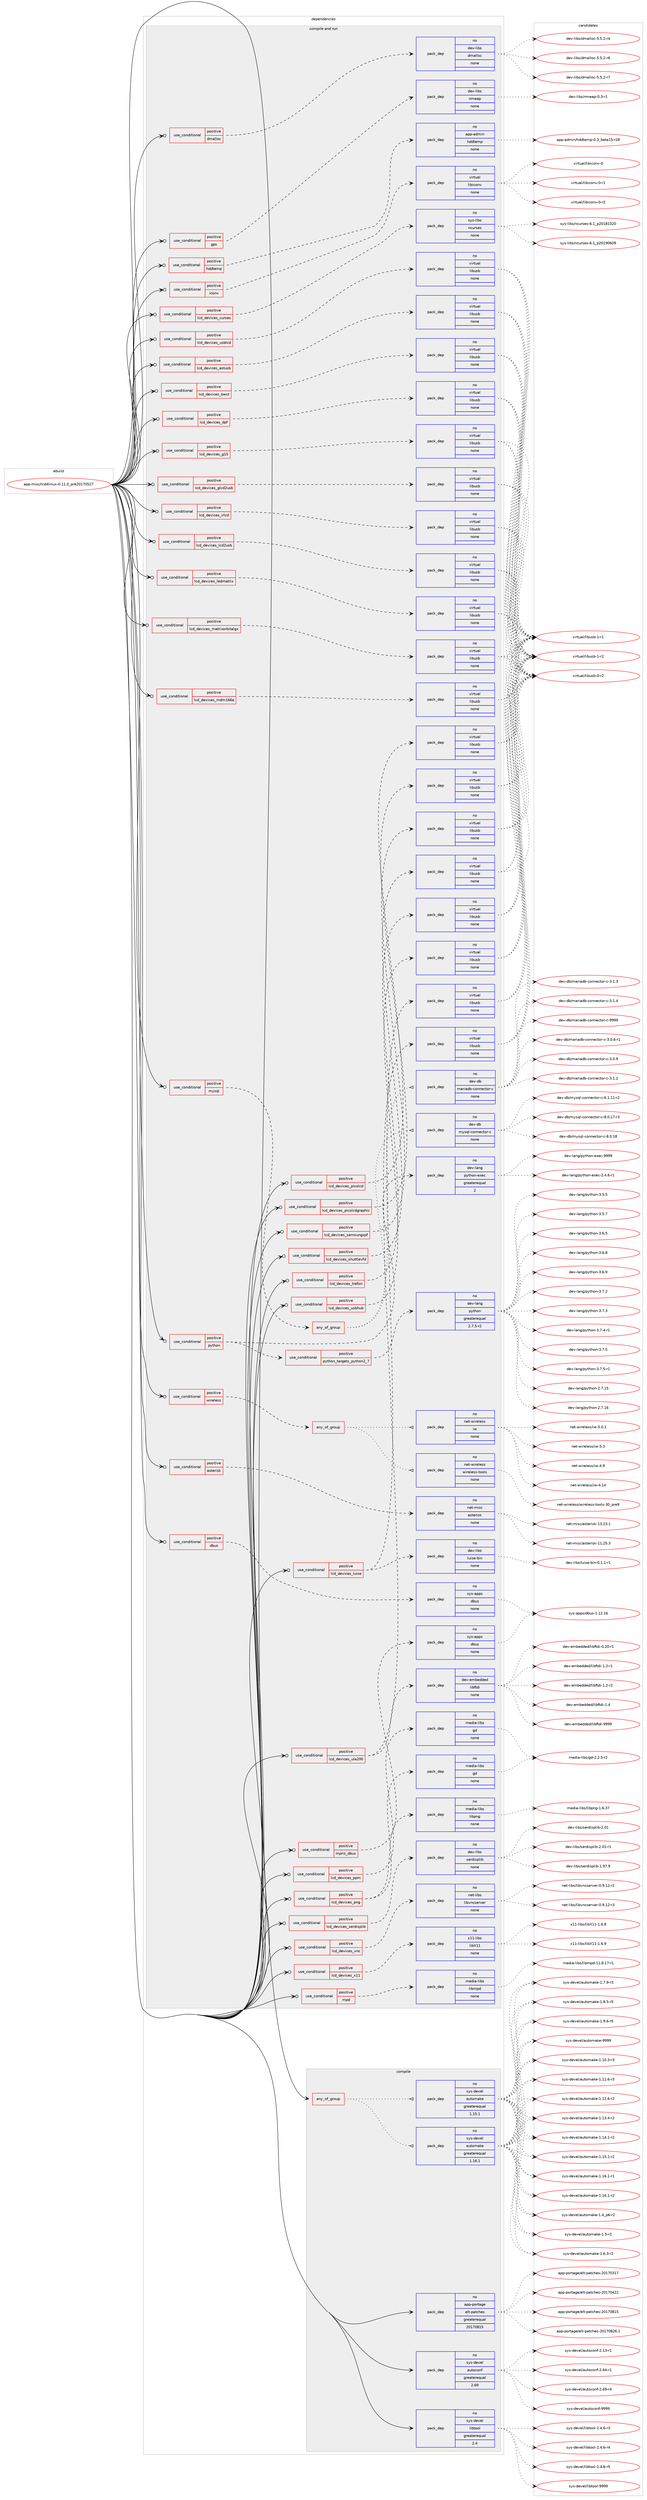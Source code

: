 digraph prolog {

# *************
# Graph options
# *************

newrank=true;
concentrate=true;
compound=true;
graph [rankdir=LR,fontname=Helvetica,fontsize=10,ranksep=1.5];#, ranksep=2.5, nodesep=0.2];
edge  [arrowhead=vee];
node  [fontname=Helvetica,fontsize=10];

# **********
# The ebuild
# **********

subgraph cluster_leftcol {
color=gray;
rank=same;
label=<<i>ebuild</i>>;
id [label="app-misc/lcd4linux-0.11.0_pre20170527", color=red, width=4, href="../app-misc/lcd4linux-0.11.0_pre20170527.svg"];
}

# ****************
# The dependencies
# ****************

subgraph cluster_midcol {
color=gray;
label=<<i>dependencies</i>>;
subgraph cluster_compile {
fillcolor="#eeeeee";
style=filled;
label=<<i>compile</i>>;
subgraph any8694 {
dependency499133 [label=<<TABLE BORDER="0" CELLBORDER="1" CELLSPACING="0" CELLPADDING="4"><TR><TD CELLPADDING="10">any_of_group</TD></TR></TABLE>>, shape=none, color=red];subgraph pack370950 {
dependency499134 [label=<<TABLE BORDER="0" CELLBORDER="1" CELLSPACING="0" CELLPADDING="4" WIDTH="220"><TR><TD ROWSPAN="6" CELLPADDING="30">pack_dep</TD></TR><TR><TD WIDTH="110">no</TD></TR><TR><TD>sys-devel</TD></TR><TR><TD>automake</TD></TR><TR><TD>greaterequal</TD></TR><TR><TD>1.16.1</TD></TR></TABLE>>, shape=none, color=blue];
}
dependency499133:e -> dependency499134:w [weight=20,style="dotted",arrowhead="oinv"];
subgraph pack370951 {
dependency499135 [label=<<TABLE BORDER="0" CELLBORDER="1" CELLSPACING="0" CELLPADDING="4" WIDTH="220"><TR><TD ROWSPAN="6" CELLPADDING="30">pack_dep</TD></TR><TR><TD WIDTH="110">no</TD></TR><TR><TD>sys-devel</TD></TR><TR><TD>automake</TD></TR><TR><TD>greaterequal</TD></TR><TR><TD>1.15.1</TD></TR></TABLE>>, shape=none, color=blue];
}
dependency499133:e -> dependency499135:w [weight=20,style="dotted",arrowhead="oinv"];
}
id:e -> dependency499133:w [weight=20,style="solid",arrowhead="vee"];
subgraph pack370952 {
dependency499136 [label=<<TABLE BORDER="0" CELLBORDER="1" CELLSPACING="0" CELLPADDING="4" WIDTH="220"><TR><TD ROWSPAN="6" CELLPADDING="30">pack_dep</TD></TR><TR><TD WIDTH="110">no</TD></TR><TR><TD>app-portage</TD></TR><TR><TD>elt-patches</TD></TR><TR><TD>greaterequal</TD></TR><TR><TD>20170815</TD></TR></TABLE>>, shape=none, color=blue];
}
id:e -> dependency499136:w [weight=20,style="solid",arrowhead="vee"];
subgraph pack370953 {
dependency499137 [label=<<TABLE BORDER="0" CELLBORDER="1" CELLSPACING="0" CELLPADDING="4" WIDTH="220"><TR><TD ROWSPAN="6" CELLPADDING="30">pack_dep</TD></TR><TR><TD WIDTH="110">no</TD></TR><TR><TD>sys-devel</TD></TR><TR><TD>autoconf</TD></TR><TR><TD>greaterequal</TD></TR><TR><TD>2.69</TD></TR></TABLE>>, shape=none, color=blue];
}
id:e -> dependency499137:w [weight=20,style="solid",arrowhead="vee"];
subgraph pack370954 {
dependency499138 [label=<<TABLE BORDER="0" CELLBORDER="1" CELLSPACING="0" CELLPADDING="4" WIDTH="220"><TR><TD ROWSPAN="6" CELLPADDING="30">pack_dep</TD></TR><TR><TD WIDTH="110">no</TD></TR><TR><TD>sys-devel</TD></TR><TR><TD>libtool</TD></TR><TR><TD>greaterequal</TD></TR><TR><TD>2.4</TD></TR></TABLE>>, shape=none, color=blue];
}
id:e -> dependency499138:w [weight=20,style="solid",arrowhead="vee"];
}
subgraph cluster_compileandrun {
fillcolor="#eeeeee";
style=filled;
label=<<i>compile and run</i>>;
subgraph cond119173 {
dependency499139 [label=<<TABLE BORDER="0" CELLBORDER="1" CELLSPACING="0" CELLPADDING="4"><TR><TD ROWSPAN="3" CELLPADDING="10">use_conditional</TD></TR><TR><TD>positive</TD></TR><TR><TD>asterisk</TD></TR></TABLE>>, shape=none, color=red];
subgraph pack370955 {
dependency499140 [label=<<TABLE BORDER="0" CELLBORDER="1" CELLSPACING="0" CELLPADDING="4" WIDTH="220"><TR><TD ROWSPAN="6" CELLPADDING="30">pack_dep</TD></TR><TR><TD WIDTH="110">no</TD></TR><TR><TD>net-misc</TD></TR><TR><TD>asterisk</TD></TR><TR><TD>none</TD></TR><TR><TD></TD></TR></TABLE>>, shape=none, color=blue];
}
dependency499139:e -> dependency499140:w [weight=20,style="dashed",arrowhead="vee"];
}
id:e -> dependency499139:w [weight=20,style="solid",arrowhead="odotvee"];
subgraph cond119174 {
dependency499141 [label=<<TABLE BORDER="0" CELLBORDER="1" CELLSPACING="0" CELLPADDING="4"><TR><TD ROWSPAN="3" CELLPADDING="10">use_conditional</TD></TR><TR><TD>positive</TD></TR><TR><TD>dbus</TD></TR></TABLE>>, shape=none, color=red];
subgraph pack370956 {
dependency499142 [label=<<TABLE BORDER="0" CELLBORDER="1" CELLSPACING="0" CELLPADDING="4" WIDTH="220"><TR><TD ROWSPAN="6" CELLPADDING="30">pack_dep</TD></TR><TR><TD WIDTH="110">no</TD></TR><TR><TD>sys-apps</TD></TR><TR><TD>dbus</TD></TR><TR><TD>none</TD></TR><TR><TD></TD></TR></TABLE>>, shape=none, color=blue];
}
dependency499141:e -> dependency499142:w [weight=20,style="dashed",arrowhead="vee"];
}
id:e -> dependency499141:w [weight=20,style="solid",arrowhead="odotvee"];
subgraph cond119175 {
dependency499143 [label=<<TABLE BORDER="0" CELLBORDER="1" CELLSPACING="0" CELLPADDING="4"><TR><TD ROWSPAN="3" CELLPADDING="10">use_conditional</TD></TR><TR><TD>positive</TD></TR><TR><TD>dmalloc</TD></TR></TABLE>>, shape=none, color=red];
subgraph pack370957 {
dependency499144 [label=<<TABLE BORDER="0" CELLBORDER="1" CELLSPACING="0" CELLPADDING="4" WIDTH="220"><TR><TD ROWSPAN="6" CELLPADDING="30">pack_dep</TD></TR><TR><TD WIDTH="110">no</TD></TR><TR><TD>dev-libs</TD></TR><TR><TD>dmalloc</TD></TR><TR><TD>none</TD></TR><TR><TD></TD></TR></TABLE>>, shape=none, color=blue];
}
dependency499143:e -> dependency499144:w [weight=20,style="dashed",arrowhead="vee"];
}
id:e -> dependency499143:w [weight=20,style="solid",arrowhead="odotvee"];
subgraph cond119176 {
dependency499145 [label=<<TABLE BORDER="0" CELLBORDER="1" CELLSPACING="0" CELLPADDING="4"><TR><TD ROWSPAN="3" CELLPADDING="10">use_conditional</TD></TR><TR><TD>positive</TD></TR><TR><TD>gps</TD></TR></TABLE>>, shape=none, color=red];
subgraph pack370958 {
dependency499146 [label=<<TABLE BORDER="0" CELLBORDER="1" CELLSPACING="0" CELLPADDING="4" WIDTH="220"><TR><TD ROWSPAN="6" CELLPADDING="30">pack_dep</TD></TR><TR><TD WIDTH="110">no</TD></TR><TR><TD>dev-libs</TD></TR><TR><TD>nmeap</TD></TR><TR><TD>none</TD></TR><TR><TD></TD></TR></TABLE>>, shape=none, color=blue];
}
dependency499145:e -> dependency499146:w [weight=20,style="dashed",arrowhead="vee"];
}
id:e -> dependency499145:w [weight=20,style="solid",arrowhead="odotvee"];
subgraph cond119177 {
dependency499147 [label=<<TABLE BORDER="0" CELLBORDER="1" CELLSPACING="0" CELLPADDING="4"><TR><TD ROWSPAN="3" CELLPADDING="10">use_conditional</TD></TR><TR><TD>positive</TD></TR><TR><TD>hddtemp</TD></TR></TABLE>>, shape=none, color=red];
subgraph pack370959 {
dependency499148 [label=<<TABLE BORDER="0" CELLBORDER="1" CELLSPACING="0" CELLPADDING="4" WIDTH="220"><TR><TD ROWSPAN="6" CELLPADDING="30">pack_dep</TD></TR><TR><TD WIDTH="110">no</TD></TR><TR><TD>app-admin</TD></TR><TR><TD>hddtemp</TD></TR><TR><TD>none</TD></TR><TR><TD></TD></TR></TABLE>>, shape=none, color=blue];
}
dependency499147:e -> dependency499148:w [weight=20,style="dashed",arrowhead="vee"];
}
id:e -> dependency499147:w [weight=20,style="solid",arrowhead="odotvee"];
subgraph cond119178 {
dependency499149 [label=<<TABLE BORDER="0" CELLBORDER="1" CELLSPACING="0" CELLPADDING="4"><TR><TD ROWSPAN="3" CELLPADDING="10">use_conditional</TD></TR><TR><TD>positive</TD></TR><TR><TD>iconv</TD></TR></TABLE>>, shape=none, color=red];
subgraph pack370960 {
dependency499150 [label=<<TABLE BORDER="0" CELLBORDER="1" CELLSPACING="0" CELLPADDING="4" WIDTH="220"><TR><TD ROWSPAN="6" CELLPADDING="30">pack_dep</TD></TR><TR><TD WIDTH="110">no</TD></TR><TR><TD>virtual</TD></TR><TR><TD>libiconv</TD></TR><TR><TD>none</TD></TR><TR><TD></TD></TR></TABLE>>, shape=none, color=blue];
}
dependency499149:e -> dependency499150:w [weight=20,style="dashed",arrowhead="vee"];
}
id:e -> dependency499149:w [weight=20,style="solid",arrowhead="odotvee"];
subgraph cond119179 {
dependency499151 [label=<<TABLE BORDER="0" CELLBORDER="1" CELLSPACING="0" CELLPADDING="4"><TR><TD ROWSPAN="3" CELLPADDING="10">use_conditional</TD></TR><TR><TD>positive</TD></TR><TR><TD>lcd_devices_astusb</TD></TR></TABLE>>, shape=none, color=red];
subgraph pack370961 {
dependency499152 [label=<<TABLE BORDER="0" CELLBORDER="1" CELLSPACING="0" CELLPADDING="4" WIDTH="220"><TR><TD ROWSPAN="6" CELLPADDING="30">pack_dep</TD></TR><TR><TD WIDTH="110">no</TD></TR><TR><TD>virtual</TD></TR><TR><TD>libusb</TD></TR><TR><TD>none</TD></TR><TR><TD></TD></TR></TABLE>>, shape=none, color=blue];
}
dependency499151:e -> dependency499152:w [weight=20,style="dashed",arrowhead="vee"];
}
id:e -> dependency499151:w [weight=20,style="solid",arrowhead="odotvee"];
subgraph cond119180 {
dependency499153 [label=<<TABLE BORDER="0" CELLBORDER="1" CELLSPACING="0" CELLPADDING="4"><TR><TD ROWSPAN="3" CELLPADDING="10">use_conditional</TD></TR><TR><TD>positive</TD></TR><TR><TD>lcd_devices_bwct</TD></TR></TABLE>>, shape=none, color=red];
subgraph pack370962 {
dependency499154 [label=<<TABLE BORDER="0" CELLBORDER="1" CELLSPACING="0" CELLPADDING="4" WIDTH="220"><TR><TD ROWSPAN="6" CELLPADDING="30">pack_dep</TD></TR><TR><TD WIDTH="110">no</TD></TR><TR><TD>virtual</TD></TR><TR><TD>libusb</TD></TR><TR><TD>none</TD></TR><TR><TD></TD></TR></TABLE>>, shape=none, color=blue];
}
dependency499153:e -> dependency499154:w [weight=20,style="dashed",arrowhead="vee"];
}
id:e -> dependency499153:w [weight=20,style="solid",arrowhead="odotvee"];
subgraph cond119181 {
dependency499155 [label=<<TABLE BORDER="0" CELLBORDER="1" CELLSPACING="0" CELLPADDING="4"><TR><TD ROWSPAN="3" CELLPADDING="10">use_conditional</TD></TR><TR><TD>positive</TD></TR><TR><TD>lcd_devices_curses</TD></TR></TABLE>>, shape=none, color=red];
subgraph pack370963 {
dependency499156 [label=<<TABLE BORDER="0" CELLBORDER="1" CELLSPACING="0" CELLPADDING="4" WIDTH="220"><TR><TD ROWSPAN="6" CELLPADDING="30">pack_dep</TD></TR><TR><TD WIDTH="110">no</TD></TR><TR><TD>sys-libs</TD></TR><TR><TD>ncurses</TD></TR><TR><TD>none</TD></TR><TR><TD></TD></TR></TABLE>>, shape=none, color=blue];
}
dependency499155:e -> dependency499156:w [weight=20,style="dashed",arrowhead="vee"];
}
id:e -> dependency499155:w [weight=20,style="solid",arrowhead="odotvee"];
subgraph cond119182 {
dependency499157 [label=<<TABLE BORDER="0" CELLBORDER="1" CELLSPACING="0" CELLPADDING="4"><TR><TD ROWSPAN="3" CELLPADDING="10">use_conditional</TD></TR><TR><TD>positive</TD></TR><TR><TD>lcd_devices_dpf</TD></TR></TABLE>>, shape=none, color=red];
subgraph pack370964 {
dependency499158 [label=<<TABLE BORDER="0" CELLBORDER="1" CELLSPACING="0" CELLPADDING="4" WIDTH="220"><TR><TD ROWSPAN="6" CELLPADDING="30">pack_dep</TD></TR><TR><TD WIDTH="110">no</TD></TR><TR><TD>virtual</TD></TR><TR><TD>libusb</TD></TR><TR><TD>none</TD></TR><TR><TD></TD></TR></TABLE>>, shape=none, color=blue];
}
dependency499157:e -> dependency499158:w [weight=20,style="dashed",arrowhead="vee"];
}
id:e -> dependency499157:w [weight=20,style="solid",arrowhead="odotvee"];
subgraph cond119183 {
dependency499159 [label=<<TABLE BORDER="0" CELLBORDER="1" CELLSPACING="0" CELLPADDING="4"><TR><TD ROWSPAN="3" CELLPADDING="10">use_conditional</TD></TR><TR><TD>positive</TD></TR><TR><TD>lcd_devices_g15</TD></TR></TABLE>>, shape=none, color=red];
subgraph pack370965 {
dependency499160 [label=<<TABLE BORDER="0" CELLBORDER="1" CELLSPACING="0" CELLPADDING="4" WIDTH="220"><TR><TD ROWSPAN="6" CELLPADDING="30">pack_dep</TD></TR><TR><TD WIDTH="110">no</TD></TR><TR><TD>virtual</TD></TR><TR><TD>libusb</TD></TR><TR><TD>none</TD></TR><TR><TD></TD></TR></TABLE>>, shape=none, color=blue];
}
dependency499159:e -> dependency499160:w [weight=20,style="dashed",arrowhead="vee"];
}
id:e -> dependency499159:w [weight=20,style="solid",arrowhead="odotvee"];
subgraph cond119184 {
dependency499161 [label=<<TABLE BORDER="0" CELLBORDER="1" CELLSPACING="0" CELLPADDING="4"><TR><TD ROWSPAN="3" CELLPADDING="10">use_conditional</TD></TR><TR><TD>positive</TD></TR><TR><TD>lcd_devices_glcd2usb</TD></TR></TABLE>>, shape=none, color=red];
subgraph pack370966 {
dependency499162 [label=<<TABLE BORDER="0" CELLBORDER="1" CELLSPACING="0" CELLPADDING="4" WIDTH="220"><TR><TD ROWSPAN="6" CELLPADDING="30">pack_dep</TD></TR><TR><TD WIDTH="110">no</TD></TR><TR><TD>virtual</TD></TR><TR><TD>libusb</TD></TR><TR><TD>none</TD></TR><TR><TD></TD></TR></TABLE>>, shape=none, color=blue];
}
dependency499161:e -> dependency499162:w [weight=20,style="dashed",arrowhead="vee"];
}
id:e -> dependency499161:w [weight=20,style="solid",arrowhead="odotvee"];
subgraph cond119185 {
dependency499163 [label=<<TABLE BORDER="0" CELLBORDER="1" CELLSPACING="0" CELLPADDING="4"><TR><TD ROWSPAN="3" CELLPADDING="10">use_conditional</TD></TR><TR><TD>positive</TD></TR><TR><TD>lcd_devices_irlcd</TD></TR></TABLE>>, shape=none, color=red];
subgraph pack370967 {
dependency499164 [label=<<TABLE BORDER="0" CELLBORDER="1" CELLSPACING="0" CELLPADDING="4" WIDTH="220"><TR><TD ROWSPAN="6" CELLPADDING="30">pack_dep</TD></TR><TR><TD WIDTH="110">no</TD></TR><TR><TD>virtual</TD></TR><TR><TD>libusb</TD></TR><TR><TD>none</TD></TR><TR><TD></TD></TR></TABLE>>, shape=none, color=blue];
}
dependency499163:e -> dependency499164:w [weight=20,style="dashed",arrowhead="vee"];
}
id:e -> dependency499163:w [weight=20,style="solid",arrowhead="odotvee"];
subgraph cond119186 {
dependency499165 [label=<<TABLE BORDER="0" CELLBORDER="1" CELLSPACING="0" CELLPADDING="4"><TR><TD ROWSPAN="3" CELLPADDING="10">use_conditional</TD></TR><TR><TD>positive</TD></TR><TR><TD>lcd_devices_lcd2usb</TD></TR></TABLE>>, shape=none, color=red];
subgraph pack370968 {
dependency499166 [label=<<TABLE BORDER="0" CELLBORDER="1" CELLSPACING="0" CELLPADDING="4" WIDTH="220"><TR><TD ROWSPAN="6" CELLPADDING="30">pack_dep</TD></TR><TR><TD WIDTH="110">no</TD></TR><TR><TD>virtual</TD></TR><TR><TD>libusb</TD></TR><TR><TD>none</TD></TR><TR><TD></TD></TR></TABLE>>, shape=none, color=blue];
}
dependency499165:e -> dependency499166:w [weight=20,style="dashed",arrowhead="vee"];
}
id:e -> dependency499165:w [weight=20,style="solid",arrowhead="odotvee"];
subgraph cond119187 {
dependency499167 [label=<<TABLE BORDER="0" CELLBORDER="1" CELLSPACING="0" CELLPADDING="4"><TR><TD ROWSPAN="3" CELLPADDING="10">use_conditional</TD></TR><TR><TD>positive</TD></TR><TR><TD>lcd_devices_ledmatrix</TD></TR></TABLE>>, shape=none, color=red];
subgraph pack370969 {
dependency499168 [label=<<TABLE BORDER="0" CELLBORDER="1" CELLSPACING="0" CELLPADDING="4" WIDTH="220"><TR><TD ROWSPAN="6" CELLPADDING="30">pack_dep</TD></TR><TR><TD WIDTH="110">no</TD></TR><TR><TD>virtual</TD></TR><TR><TD>libusb</TD></TR><TR><TD>none</TD></TR><TR><TD></TD></TR></TABLE>>, shape=none, color=blue];
}
dependency499167:e -> dependency499168:w [weight=20,style="dashed",arrowhead="vee"];
}
id:e -> dependency499167:w [weight=20,style="solid",arrowhead="odotvee"];
subgraph cond119188 {
dependency499169 [label=<<TABLE BORDER="0" CELLBORDER="1" CELLSPACING="0" CELLPADDING="4"><TR><TD ROWSPAN="3" CELLPADDING="10">use_conditional</TD></TR><TR><TD>positive</TD></TR><TR><TD>lcd_devices_luise</TD></TR></TABLE>>, shape=none, color=red];
subgraph pack370970 {
dependency499170 [label=<<TABLE BORDER="0" CELLBORDER="1" CELLSPACING="0" CELLPADDING="4" WIDTH="220"><TR><TD ROWSPAN="6" CELLPADDING="30">pack_dep</TD></TR><TR><TD WIDTH="110">no</TD></TR><TR><TD>dev-libs</TD></TR><TR><TD>luise-bin</TD></TR><TR><TD>none</TD></TR><TR><TD></TD></TR></TABLE>>, shape=none, color=blue];
}
dependency499169:e -> dependency499170:w [weight=20,style="dashed",arrowhead="vee"];
subgraph pack370971 {
dependency499171 [label=<<TABLE BORDER="0" CELLBORDER="1" CELLSPACING="0" CELLPADDING="4" WIDTH="220"><TR><TD ROWSPAN="6" CELLPADDING="30">pack_dep</TD></TR><TR><TD WIDTH="110">no</TD></TR><TR><TD>virtual</TD></TR><TR><TD>libusb</TD></TR><TR><TD>none</TD></TR><TR><TD></TD></TR></TABLE>>, shape=none, color=blue];
}
dependency499169:e -> dependency499171:w [weight=20,style="dashed",arrowhead="vee"];
}
id:e -> dependency499169:w [weight=20,style="solid",arrowhead="odotvee"];
subgraph cond119189 {
dependency499172 [label=<<TABLE BORDER="0" CELLBORDER="1" CELLSPACING="0" CELLPADDING="4"><TR><TD ROWSPAN="3" CELLPADDING="10">use_conditional</TD></TR><TR><TD>positive</TD></TR><TR><TD>lcd_devices_matrixorbitalgx</TD></TR></TABLE>>, shape=none, color=red];
subgraph pack370972 {
dependency499173 [label=<<TABLE BORDER="0" CELLBORDER="1" CELLSPACING="0" CELLPADDING="4" WIDTH="220"><TR><TD ROWSPAN="6" CELLPADDING="30">pack_dep</TD></TR><TR><TD WIDTH="110">no</TD></TR><TR><TD>virtual</TD></TR><TR><TD>libusb</TD></TR><TR><TD>none</TD></TR><TR><TD></TD></TR></TABLE>>, shape=none, color=blue];
}
dependency499172:e -> dependency499173:w [weight=20,style="dashed",arrowhead="vee"];
}
id:e -> dependency499172:w [weight=20,style="solid",arrowhead="odotvee"];
subgraph cond119190 {
dependency499174 [label=<<TABLE BORDER="0" CELLBORDER="1" CELLSPACING="0" CELLPADDING="4"><TR><TD ROWSPAN="3" CELLPADDING="10">use_conditional</TD></TR><TR><TD>positive</TD></TR><TR><TD>lcd_devices_mdm166a</TD></TR></TABLE>>, shape=none, color=red];
subgraph pack370973 {
dependency499175 [label=<<TABLE BORDER="0" CELLBORDER="1" CELLSPACING="0" CELLPADDING="4" WIDTH="220"><TR><TD ROWSPAN="6" CELLPADDING="30">pack_dep</TD></TR><TR><TD WIDTH="110">no</TD></TR><TR><TD>virtual</TD></TR><TR><TD>libusb</TD></TR><TR><TD>none</TD></TR><TR><TD></TD></TR></TABLE>>, shape=none, color=blue];
}
dependency499174:e -> dependency499175:w [weight=20,style="dashed",arrowhead="vee"];
}
id:e -> dependency499174:w [weight=20,style="solid",arrowhead="odotvee"];
subgraph cond119191 {
dependency499176 [label=<<TABLE BORDER="0" CELLBORDER="1" CELLSPACING="0" CELLPADDING="4"><TR><TD ROWSPAN="3" CELLPADDING="10">use_conditional</TD></TR><TR><TD>positive</TD></TR><TR><TD>lcd_devices_picolcd</TD></TR></TABLE>>, shape=none, color=red];
subgraph pack370974 {
dependency499177 [label=<<TABLE BORDER="0" CELLBORDER="1" CELLSPACING="0" CELLPADDING="4" WIDTH="220"><TR><TD ROWSPAN="6" CELLPADDING="30">pack_dep</TD></TR><TR><TD WIDTH="110">no</TD></TR><TR><TD>virtual</TD></TR><TR><TD>libusb</TD></TR><TR><TD>none</TD></TR><TR><TD></TD></TR></TABLE>>, shape=none, color=blue];
}
dependency499176:e -> dependency499177:w [weight=20,style="dashed",arrowhead="vee"];
}
id:e -> dependency499176:w [weight=20,style="solid",arrowhead="odotvee"];
subgraph cond119192 {
dependency499178 [label=<<TABLE BORDER="0" CELLBORDER="1" CELLSPACING="0" CELLPADDING="4"><TR><TD ROWSPAN="3" CELLPADDING="10">use_conditional</TD></TR><TR><TD>positive</TD></TR><TR><TD>lcd_devices_picolcdgraphic</TD></TR></TABLE>>, shape=none, color=red];
subgraph pack370975 {
dependency499179 [label=<<TABLE BORDER="0" CELLBORDER="1" CELLSPACING="0" CELLPADDING="4" WIDTH="220"><TR><TD ROWSPAN="6" CELLPADDING="30">pack_dep</TD></TR><TR><TD WIDTH="110">no</TD></TR><TR><TD>virtual</TD></TR><TR><TD>libusb</TD></TR><TR><TD>none</TD></TR><TR><TD></TD></TR></TABLE>>, shape=none, color=blue];
}
dependency499178:e -> dependency499179:w [weight=20,style="dashed",arrowhead="vee"];
}
id:e -> dependency499178:w [weight=20,style="solid",arrowhead="odotvee"];
subgraph cond119193 {
dependency499180 [label=<<TABLE BORDER="0" CELLBORDER="1" CELLSPACING="0" CELLPADDING="4"><TR><TD ROWSPAN="3" CELLPADDING="10">use_conditional</TD></TR><TR><TD>positive</TD></TR><TR><TD>lcd_devices_png</TD></TR></TABLE>>, shape=none, color=red];
subgraph pack370976 {
dependency499181 [label=<<TABLE BORDER="0" CELLBORDER="1" CELLSPACING="0" CELLPADDING="4" WIDTH="220"><TR><TD ROWSPAN="6" CELLPADDING="30">pack_dep</TD></TR><TR><TD WIDTH="110">no</TD></TR><TR><TD>media-libs</TD></TR><TR><TD>gd</TD></TR><TR><TD>none</TD></TR><TR><TD></TD></TR></TABLE>>, shape=none, color=blue];
}
dependency499180:e -> dependency499181:w [weight=20,style="dashed",arrowhead="vee"];
subgraph pack370977 {
dependency499182 [label=<<TABLE BORDER="0" CELLBORDER="1" CELLSPACING="0" CELLPADDING="4" WIDTH="220"><TR><TD ROWSPAN="6" CELLPADDING="30">pack_dep</TD></TR><TR><TD WIDTH="110">no</TD></TR><TR><TD>media-libs</TD></TR><TR><TD>libpng</TD></TR><TR><TD>none</TD></TR><TR><TD></TD></TR></TABLE>>, shape=none, color=blue];
}
dependency499180:e -> dependency499182:w [weight=20,style="dashed",arrowhead="vee"];
}
id:e -> dependency499180:w [weight=20,style="solid",arrowhead="odotvee"];
subgraph cond119194 {
dependency499183 [label=<<TABLE BORDER="0" CELLBORDER="1" CELLSPACING="0" CELLPADDING="4"><TR><TD ROWSPAN="3" CELLPADDING="10">use_conditional</TD></TR><TR><TD>positive</TD></TR><TR><TD>lcd_devices_ppm</TD></TR></TABLE>>, shape=none, color=red];
subgraph pack370978 {
dependency499184 [label=<<TABLE BORDER="0" CELLBORDER="1" CELLSPACING="0" CELLPADDING="4" WIDTH="220"><TR><TD ROWSPAN="6" CELLPADDING="30">pack_dep</TD></TR><TR><TD WIDTH="110">no</TD></TR><TR><TD>media-libs</TD></TR><TR><TD>gd</TD></TR><TR><TD>none</TD></TR><TR><TD></TD></TR></TABLE>>, shape=none, color=blue];
}
dependency499183:e -> dependency499184:w [weight=20,style="dashed",arrowhead="vee"];
}
id:e -> dependency499183:w [weight=20,style="solid",arrowhead="odotvee"];
subgraph cond119195 {
dependency499185 [label=<<TABLE BORDER="0" CELLBORDER="1" CELLSPACING="0" CELLPADDING="4"><TR><TD ROWSPAN="3" CELLPADDING="10">use_conditional</TD></TR><TR><TD>positive</TD></TR><TR><TD>lcd_devices_samsungspf</TD></TR></TABLE>>, shape=none, color=red];
subgraph pack370979 {
dependency499186 [label=<<TABLE BORDER="0" CELLBORDER="1" CELLSPACING="0" CELLPADDING="4" WIDTH="220"><TR><TD ROWSPAN="6" CELLPADDING="30">pack_dep</TD></TR><TR><TD WIDTH="110">no</TD></TR><TR><TD>virtual</TD></TR><TR><TD>libusb</TD></TR><TR><TD>none</TD></TR><TR><TD></TD></TR></TABLE>>, shape=none, color=blue];
}
dependency499185:e -> dependency499186:w [weight=20,style="dashed",arrowhead="vee"];
}
id:e -> dependency499185:w [weight=20,style="solid",arrowhead="odotvee"];
subgraph cond119196 {
dependency499187 [label=<<TABLE BORDER="0" CELLBORDER="1" CELLSPACING="0" CELLPADDING="4"><TR><TD ROWSPAN="3" CELLPADDING="10">use_conditional</TD></TR><TR><TD>positive</TD></TR><TR><TD>lcd_devices_serdisplib</TD></TR></TABLE>>, shape=none, color=red];
subgraph pack370980 {
dependency499188 [label=<<TABLE BORDER="0" CELLBORDER="1" CELLSPACING="0" CELLPADDING="4" WIDTH="220"><TR><TD ROWSPAN="6" CELLPADDING="30">pack_dep</TD></TR><TR><TD WIDTH="110">no</TD></TR><TR><TD>dev-libs</TD></TR><TR><TD>serdisplib</TD></TR><TR><TD>none</TD></TR><TR><TD></TD></TR></TABLE>>, shape=none, color=blue];
}
dependency499187:e -> dependency499188:w [weight=20,style="dashed",arrowhead="vee"];
}
id:e -> dependency499187:w [weight=20,style="solid",arrowhead="odotvee"];
subgraph cond119197 {
dependency499189 [label=<<TABLE BORDER="0" CELLBORDER="1" CELLSPACING="0" CELLPADDING="4"><TR><TD ROWSPAN="3" CELLPADDING="10">use_conditional</TD></TR><TR><TD>positive</TD></TR><TR><TD>lcd_devices_shuttlevfd</TD></TR></TABLE>>, shape=none, color=red];
subgraph pack370981 {
dependency499190 [label=<<TABLE BORDER="0" CELLBORDER="1" CELLSPACING="0" CELLPADDING="4" WIDTH="220"><TR><TD ROWSPAN="6" CELLPADDING="30">pack_dep</TD></TR><TR><TD WIDTH="110">no</TD></TR><TR><TD>virtual</TD></TR><TR><TD>libusb</TD></TR><TR><TD>none</TD></TR><TR><TD></TD></TR></TABLE>>, shape=none, color=blue];
}
dependency499189:e -> dependency499190:w [weight=20,style="dashed",arrowhead="vee"];
}
id:e -> dependency499189:w [weight=20,style="solid",arrowhead="odotvee"];
subgraph cond119198 {
dependency499191 [label=<<TABLE BORDER="0" CELLBORDER="1" CELLSPACING="0" CELLPADDING="4"><TR><TD ROWSPAN="3" CELLPADDING="10">use_conditional</TD></TR><TR><TD>positive</TD></TR><TR><TD>lcd_devices_trefon</TD></TR></TABLE>>, shape=none, color=red];
subgraph pack370982 {
dependency499192 [label=<<TABLE BORDER="0" CELLBORDER="1" CELLSPACING="0" CELLPADDING="4" WIDTH="220"><TR><TD ROWSPAN="6" CELLPADDING="30">pack_dep</TD></TR><TR><TD WIDTH="110">no</TD></TR><TR><TD>virtual</TD></TR><TR><TD>libusb</TD></TR><TR><TD>none</TD></TR><TR><TD></TD></TR></TABLE>>, shape=none, color=blue];
}
dependency499191:e -> dependency499192:w [weight=20,style="dashed",arrowhead="vee"];
}
id:e -> dependency499191:w [weight=20,style="solid",arrowhead="odotvee"];
subgraph cond119199 {
dependency499193 [label=<<TABLE BORDER="0" CELLBORDER="1" CELLSPACING="0" CELLPADDING="4"><TR><TD ROWSPAN="3" CELLPADDING="10">use_conditional</TD></TR><TR><TD>positive</TD></TR><TR><TD>lcd_devices_ula200</TD></TR></TABLE>>, shape=none, color=red];
subgraph pack370983 {
dependency499194 [label=<<TABLE BORDER="0" CELLBORDER="1" CELLSPACING="0" CELLPADDING="4" WIDTH="220"><TR><TD ROWSPAN="6" CELLPADDING="30">pack_dep</TD></TR><TR><TD WIDTH="110">no</TD></TR><TR><TD>dev-embedded</TD></TR><TR><TD>libftdi</TD></TR><TR><TD>none</TD></TR><TR><TD></TD></TR></TABLE>>, shape=none, color=blue];
}
dependency499193:e -> dependency499194:w [weight=20,style="dashed",arrowhead="vee"];
subgraph pack370984 {
dependency499195 [label=<<TABLE BORDER="0" CELLBORDER="1" CELLSPACING="0" CELLPADDING="4" WIDTH="220"><TR><TD ROWSPAN="6" CELLPADDING="30">pack_dep</TD></TR><TR><TD WIDTH="110">no</TD></TR><TR><TD>virtual</TD></TR><TR><TD>libusb</TD></TR><TR><TD>none</TD></TR><TR><TD></TD></TR></TABLE>>, shape=none, color=blue];
}
dependency499193:e -> dependency499195:w [weight=20,style="dashed",arrowhead="vee"];
}
id:e -> dependency499193:w [weight=20,style="solid",arrowhead="odotvee"];
subgraph cond119200 {
dependency499196 [label=<<TABLE BORDER="0" CELLBORDER="1" CELLSPACING="0" CELLPADDING="4"><TR><TD ROWSPAN="3" CELLPADDING="10">use_conditional</TD></TR><TR><TD>positive</TD></TR><TR><TD>lcd_devices_usbhub</TD></TR></TABLE>>, shape=none, color=red];
subgraph pack370985 {
dependency499197 [label=<<TABLE BORDER="0" CELLBORDER="1" CELLSPACING="0" CELLPADDING="4" WIDTH="220"><TR><TD ROWSPAN="6" CELLPADDING="30">pack_dep</TD></TR><TR><TD WIDTH="110">no</TD></TR><TR><TD>virtual</TD></TR><TR><TD>libusb</TD></TR><TR><TD>none</TD></TR><TR><TD></TD></TR></TABLE>>, shape=none, color=blue];
}
dependency499196:e -> dependency499197:w [weight=20,style="dashed",arrowhead="vee"];
}
id:e -> dependency499196:w [weight=20,style="solid",arrowhead="odotvee"];
subgraph cond119201 {
dependency499198 [label=<<TABLE BORDER="0" CELLBORDER="1" CELLSPACING="0" CELLPADDING="4"><TR><TD ROWSPAN="3" CELLPADDING="10">use_conditional</TD></TR><TR><TD>positive</TD></TR><TR><TD>lcd_devices_usblcd</TD></TR></TABLE>>, shape=none, color=red];
subgraph pack370986 {
dependency499199 [label=<<TABLE BORDER="0" CELLBORDER="1" CELLSPACING="0" CELLPADDING="4" WIDTH="220"><TR><TD ROWSPAN="6" CELLPADDING="30">pack_dep</TD></TR><TR><TD WIDTH="110">no</TD></TR><TR><TD>virtual</TD></TR><TR><TD>libusb</TD></TR><TR><TD>none</TD></TR><TR><TD></TD></TR></TABLE>>, shape=none, color=blue];
}
dependency499198:e -> dependency499199:w [weight=20,style="dashed",arrowhead="vee"];
}
id:e -> dependency499198:w [weight=20,style="solid",arrowhead="odotvee"];
subgraph cond119202 {
dependency499200 [label=<<TABLE BORDER="0" CELLBORDER="1" CELLSPACING="0" CELLPADDING="4"><TR><TD ROWSPAN="3" CELLPADDING="10">use_conditional</TD></TR><TR><TD>positive</TD></TR><TR><TD>lcd_devices_vnc</TD></TR></TABLE>>, shape=none, color=red];
subgraph pack370987 {
dependency499201 [label=<<TABLE BORDER="0" CELLBORDER="1" CELLSPACING="0" CELLPADDING="4" WIDTH="220"><TR><TD ROWSPAN="6" CELLPADDING="30">pack_dep</TD></TR><TR><TD WIDTH="110">no</TD></TR><TR><TD>net-libs</TD></TR><TR><TD>libvncserver</TD></TR><TR><TD>none</TD></TR><TR><TD></TD></TR></TABLE>>, shape=none, color=blue];
}
dependency499200:e -> dependency499201:w [weight=20,style="dashed",arrowhead="vee"];
}
id:e -> dependency499200:w [weight=20,style="solid",arrowhead="odotvee"];
subgraph cond119203 {
dependency499202 [label=<<TABLE BORDER="0" CELLBORDER="1" CELLSPACING="0" CELLPADDING="4"><TR><TD ROWSPAN="3" CELLPADDING="10">use_conditional</TD></TR><TR><TD>positive</TD></TR><TR><TD>lcd_devices_x11</TD></TR></TABLE>>, shape=none, color=red];
subgraph pack370988 {
dependency499203 [label=<<TABLE BORDER="0" CELLBORDER="1" CELLSPACING="0" CELLPADDING="4" WIDTH="220"><TR><TD ROWSPAN="6" CELLPADDING="30">pack_dep</TD></TR><TR><TD WIDTH="110">no</TD></TR><TR><TD>x11-libs</TD></TR><TR><TD>libX11</TD></TR><TR><TD>none</TD></TR><TR><TD></TD></TR></TABLE>>, shape=none, color=blue];
}
dependency499202:e -> dependency499203:w [weight=20,style="dashed",arrowhead="vee"];
}
id:e -> dependency499202:w [weight=20,style="solid",arrowhead="odotvee"];
subgraph cond119204 {
dependency499204 [label=<<TABLE BORDER="0" CELLBORDER="1" CELLSPACING="0" CELLPADDING="4"><TR><TD ROWSPAN="3" CELLPADDING="10">use_conditional</TD></TR><TR><TD>positive</TD></TR><TR><TD>mpd</TD></TR></TABLE>>, shape=none, color=red];
subgraph pack370989 {
dependency499205 [label=<<TABLE BORDER="0" CELLBORDER="1" CELLSPACING="0" CELLPADDING="4" WIDTH="220"><TR><TD ROWSPAN="6" CELLPADDING="30">pack_dep</TD></TR><TR><TD WIDTH="110">no</TD></TR><TR><TD>media-libs</TD></TR><TR><TD>libmpd</TD></TR><TR><TD>none</TD></TR><TR><TD></TD></TR></TABLE>>, shape=none, color=blue];
}
dependency499204:e -> dependency499205:w [weight=20,style="dashed",arrowhead="vee"];
}
id:e -> dependency499204:w [weight=20,style="solid",arrowhead="odotvee"];
subgraph cond119205 {
dependency499206 [label=<<TABLE BORDER="0" CELLBORDER="1" CELLSPACING="0" CELLPADDING="4"><TR><TD ROWSPAN="3" CELLPADDING="10">use_conditional</TD></TR><TR><TD>positive</TD></TR><TR><TD>mpris_dbus</TD></TR></TABLE>>, shape=none, color=red];
subgraph pack370990 {
dependency499207 [label=<<TABLE BORDER="0" CELLBORDER="1" CELLSPACING="0" CELLPADDING="4" WIDTH="220"><TR><TD ROWSPAN="6" CELLPADDING="30">pack_dep</TD></TR><TR><TD WIDTH="110">no</TD></TR><TR><TD>sys-apps</TD></TR><TR><TD>dbus</TD></TR><TR><TD>none</TD></TR><TR><TD></TD></TR></TABLE>>, shape=none, color=blue];
}
dependency499206:e -> dependency499207:w [weight=20,style="dashed",arrowhead="vee"];
}
id:e -> dependency499206:w [weight=20,style="solid",arrowhead="odotvee"];
subgraph cond119206 {
dependency499208 [label=<<TABLE BORDER="0" CELLBORDER="1" CELLSPACING="0" CELLPADDING="4"><TR><TD ROWSPAN="3" CELLPADDING="10">use_conditional</TD></TR><TR><TD>positive</TD></TR><TR><TD>mysql</TD></TR></TABLE>>, shape=none, color=red];
subgraph any8695 {
dependency499209 [label=<<TABLE BORDER="0" CELLBORDER="1" CELLSPACING="0" CELLPADDING="4"><TR><TD CELLPADDING="10">any_of_group</TD></TR></TABLE>>, shape=none, color=red];subgraph pack370991 {
dependency499210 [label=<<TABLE BORDER="0" CELLBORDER="1" CELLSPACING="0" CELLPADDING="4" WIDTH="220"><TR><TD ROWSPAN="6" CELLPADDING="30">pack_dep</TD></TR><TR><TD WIDTH="110">no</TD></TR><TR><TD>dev-db</TD></TR><TR><TD>mariadb-connector-c</TD></TR><TR><TD>none</TD></TR><TR><TD></TD></TR></TABLE>>, shape=none, color=blue];
}
dependency499209:e -> dependency499210:w [weight=20,style="dotted",arrowhead="oinv"];
subgraph pack370992 {
dependency499211 [label=<<TABLE BORDER="0" CELLBORDER="1" CELLSPACING="0" CELLPADDING="4" WIDTH="220"><TR><TD ROWSPAN="6" CELLPADDING="30">pack_dep</TD></TR><TR><TD WIDTH="110">no</TD></TR><TR><TD>dev-db</TD></TR><TR><TD>mysql-connector-c</TD></TR><TR><TD>none</TD></TR><TR><TD></TD></TR></TABLE>>, shape=none, color=blue];
}
dependency499209:e -> dependency499211:w [weight=20,style="dotted",arrowhead="oinv"];
}
dependency499208:e -> dependency499209:w [weight=20,style="dashed",arrowhead="vee"];
}
id:e -> dependency499208:w [weight=20,style="solid",arrowhead="odotvee"];
subgraph cond119207 {
dependency499212 [label=<<TABLE BORDER="0" CELLBORDER="1" CELLSPACING="0" CELLPADDING="4"><TR><TD ROWSPAN="3" CELLPADDING="10">use_conditional</TD></TR><TR><TD>positive</TD></TR><TR><TD>python</TD></TR></TABLE>>, shape=none, color=red];
subgraph cond119208 {
dependency499213 [label=<<TABLE BORDER="0" CELLBORDER="1" CELLSPACING="0" CELLPADDING="4"><TR><TD ROWSPAN="3" CELLPADDING="10">use_conditional</TD></TR><TR><TD>positive</TD></TR><TR><TD>python_targets_python2_7</TD></TR></TABLE>>, shape=none, color=red];
subgraph pack370993 {
dependency499214 [label=<<TABLE BORDER="0" CELLBORDER="1" CELLSPACING="0" CELLPADDING="4" WIDTH="220"><TR><TD ROWSPAN="6" CELLPADDING="30">pack_dep</TD></TR><TR><TD WIDTH="110">no</TD></TR><TR><TD>dev-lang</TD></TR><TR><TD>python</TD></TR><TR><TD>greaterequal</TD></TR><TR><TD>2.7.5-r2</TD></TR></TABLE>>, shape=none, color=blue];
}
dependency499213:e -> dependency499214:w [weight=20,style="dashed",arrowhead="vee"];
}
dependency499212:e -> dependency499213:w [weight=20,style="dashed",arrowhead="vee"];
subgraph pack370994 {
dependency499215 [label=<<TABLE BORDER="0" CELLBORDER="1" CELLSPACING="0" CELLPADDING="4" WIDTH="220"><TR><TD ROWSPAN="6" CELLPADDING="30">pack_dep</TD></TR><TR><TD WIDTH="110">no</TD></TR><TR><TD>dev-lang</TD></TR><TR><TD>python-exec</TD></TR><TR><TD>greaterequal</TD></TR><TR><TD>2</TD></TR></TABLE>>, shape=none, color=blue];
}
dependency499212:e -> dependency499215:w [weight=20,style="dashed",arrowhead="vee"];
}
id:e -> dependency499212:w [weight=20,style="solid",arrowhead="odotvee"];
subgraph cond119209 {
dependency499216 [label=<<TABLE BORDER="0" CELLBORDER="1" CELLSPACING="0" CELLPADDING="4"><TR><TD ROWSPAN="3" CELLPADDING="10">use_conditional</TD></TR><TR><TD>positive</TD></TR><TR><TD>wireless</TD></TR></TABLE>>, shape=none, color=red];
subgraph any8696 {
dependency499217 [label=<<TABLE BORDER="0" CELLBORDER="1" CELLSPACING="0" CELLPADDING="4"><TR><TD CELLPADDING="10">any_of_group</TD></TR></TABLE>>, shape=none, color=red];subgraph pack370995 {
dependency499218 [label=<<TABLE BORDER="0" CELLBORDER="1" CELLSPACING="0" CELLPADDING="4" WIDTH="220"><TR><TD ROWSPAN="6" CELLPADDING="30">pack_dep</TD></TR><TR><TD WIDTH="110">no</TD></TR><TR><TD>net-wireless</TD></TR><TR><TD>iw</TD></TR><TR><TD>none</TD></TR><TR><TD></TD></TR></TABLE>>, shape=none, color=blue];
}
dependency499217:e -> dependency499218:w [weight=20,style="dotted",arrowhead="oinv"];
subgraph pack370996 {
dependency499219 [label=<<TABLE BORDER="0" CELLBORDER="1" CELLSPACING="0" CELLPADDING="4" WIDTH="220"><TR><TD ROWSPAN="6" CELLPADDING="30">pack_dep</TD></TR><TR><TD WIDTH="110">no</TD></TR><TR><TD>net-wireless</TD></TR><TR><TD>wireless-tools</TD></TR><TR><TD>none</TD></TR><TR><TD></TD></TR></TABLE>>, shape=none, color=blue];
}
dependency499217:e -> dependency499219:w [weight=20,style="dotted",arrowhead="oinv"];
}
dependency499216:e -> dependency499217:w [weight=20,style="dashed",arrowhead="vee"];
}
id:e -> dependency499216:w [weight=20,style="solid",arrowhead="odotvee"];
}
subgraph cluster_run {
fillcolor="#eeeeee";
style=filled;
label=<<i>run</i>>;
}
}

# **************
# The candidates
# **************

subgraph cluster_choices {
rank=same;
color=gray;
label=<<i>candidates</i>>;

subgraph choice370950 {
color=black;
nodesep=1;
choice11512111545100101118101108479711711611110997107101454946494846514511451 [label="sys-devel/automake-1.10.3-r3", color=red, width=4,href="../sys-devel/automake-1.10.3-r3.svg"];
choice11512111545100101118101108479711711611110997107101454946494946544511451 [label="sys-devel/automake-1.11.6-r3", color=red, width=4,href="../sys-devel/automake-1.11.6-r3.svg"];
choice11512111545100101118101108479711711611110997107101454946495046544511450 [label="sys-devel/automake-1.12.6-r2", color=red, width=4,href="../sys-devel/automake-1.12.6-r2.svg"];
choice11512111545100101118101108479711711611110997107101454946495146524511450 [label="sys-devel/automake-1.13.4-r2", color=red, width=4,href="../sys-devel/automake-1.13.4-r2.svg"];
choice11512111545100101118101108479711711611110997107101454946495246494511450 [label="sys-devel/automake-1.14.1-r2", color=red, width=4,href="../sys-devel/automake-1.14.1-r2.svg"];
choice11512111545100101118101108479711711611110997107101454946495346494511450 [label="sys-devel/automake-1.15.1-r2", color=red, width=4,href="../sys-devel/automake-1.15.1-r2.svg"];
choice11512111545100101118101108479711711611110997107101454946495446494511449 [label="sys-devel/automake-1.16.1-r1", color=red, width=4,href="../sys-devel/automake-1.16.1-r1.svg"];
choice11512111545100101118101108479711711611110997107101454946495446494511450 [label="sys-devel/automake-1.16.1-r2", color=red, width=4,href="../sys-devel/automake-1.16.1-r2.svg"];
choice115121115451001011181011084797117116111109971071014549465295112544511450 [label="sys-devel/automake-1.4_p6-r2", color=red, width=4,href="../sys-devel/automake-1.4_p6-r2.svg"];
choice11512111545100101118101108479711711611110997107101454946534511450 [label="sys-devel/automake-1.5-r2", color=red, width=4,href="../sys-devel/automake-1.5-r2.svg"];
choice115121115451001011181011084797117116111109971071014549465446514511450 [label="sys-devel/automake-1.6.3-r2", color=red, width=4,href="../sys-devel/automake-1.6.3-r2.svg"];
choice115121115451001011181011084797117116111109971071014549465546574511451 [label="sys-devel/automake-1.7.9-r3", color=red, width=4,href="../sys-devel/automake-1.7.9-r3.svg"];
choice115121115451001011181011084797117116111109971071014549465646534511453 [label="sys-devel/automake-1.8.5-r5", color=red, width=4,href="../sys-devel/automake-1.8.5-r5.svg"];
choice115121115451001011181011084797117116111109971071014549465746544511453 [label="sys-devel/automake-1.9.6-r5", color=red, width=4,href="../sys-devel/automake-1.9.6-r5.svg"];
choice115121115451001011181011084797117116111109971071014557575757 [label="sys-devel/automake-9999", color=red, width=4,href="../sys-devel/automake-9999.svg"];
dependency499134:e -> choice11512111545100101118101108479711711611110997107101454946494846514511451:w [style=dotted,weight="100"];
dependency499134:e -> choice11512111545100101118101108479711711611110997107101454946494946544511451:w [style=dotted,weight="100"];
dependency499134:e -> choice11512111545100101118101108479711711611110997107101454946495046544511450:w [style=dotted,weight="100"];
dependency499134:e -> choice11512111545100101118101108479711711611110997107101454946495146524511450:w [style=dotted,weight="100"];
dependency499134:e -> choice11512111545100101118101108479711711611110997107101454946495246494511450:w [style=dotted,weight="100"];
dependency499134:e -> choice11512111545100101118101108479711711611110997107101454946495346494511450:w [style=dotted,weight="100"];
dependency499134:e -> choice11512111545100101118101108479711711611110997107101454946495446494511449:w [style=dotted,weight="100"];
dependency499134:e -> choice11512111545100101118101108479711711611110997107101454946495446494511450:w [style=dotted,weight="100"];
dependency499134:e -> choice115121115451001011181011084797117116111109971071014549465295112544511450:w [style=dotted,weight="100"];
dependency499134:e -> choice11512111545100101118101108479711711611110997107101454946534511450:w [style=dotted,weight="100"];
dependency499134:e -> choice115121115451001011181011084797117116111109971071014549465446514511450:w [style=dotted,weight="100"];
dependency499134:e -> choice115121115451001011181011084797117116111109971071014549465546574511451:w [style=dotted,weight="100"];
dependency499134:e -> choice115121115451001011181011084797117116111109971071014549465646534511453:w [style=dotted,weight="100"];
dependency499134:e -> choice115121115451001011181011084797117116111109971071014549465746544511453:w [style=dotted,weight="100"];
dependency499134:e -> choice115121115451001011181011084797117116111109971071014557575757:w [style=dotted,weight="100"];
}
subgraph choice370951 {
color=black;
nodesep=1;
choice11512111545100101118101108479711711611110997107101454946494846514511451 [label="sys-devel/automake-1.10.3-r3", color=red, width=4,href="../sys-devel/automake-1.10.3-r3.svg"];
choice11512111545100101118101108479711711611110997107101454946494946544511451 [label="sys-devel/automake-1.11.6-r3", color=red, width=4,href="../sys-devel/automake-1.11.6-r3.svg"];
choice11512111545100101118101108479711711611110997107101454946495046544511450 [label="sys-devel/automake-1.12.6-r2", color=red, width=4,href="../sys-devel/automake-1.12.6-r2.svg"];
choice11512111545100101118101108479711711611110997107101454946495146524511450 [label="sys-devel/automake-1.13.4-r2", color=red, width=4,href="../sys-devel/automake-1.13.4-r2.svg"];
choice11512111545100101118101108479711711611110997107101454946495246494511450 [label="sys-devel/automake-1.14.1-r2", color=red, width=4,href="../sys-devel/automake-1.14.1-r2.svg"];
choice11512111545100101118101108479711711611110997107101454946495346494511450 [label="sys-devel/automake-1.15.1-r2", color=red, width=4,href="../sys-devel/automake-1.15.1-r2.svg"];
choice11512111545100101118101108479711711611110997107101454946495446494511449 [label="sys-devel/automake-1.16.1-r1", color=red, width=4,href="../sys-devel/automake-1.16.1-r1.svg"];
choice11512111545100101118101108479711711611110997107101454946495446494511450 [label="sys-devel/automake-1.16.1-r2", color=red, width=4,href="../sys-devel/automake-1.16.1-r2.svg"];
choice115121115451001011181011084797117116111109971071014549465295112544511450 [label="sys-devel/automake-1.4_p6-r2", color=red, width=4,href="../sys-devel/automake-1.4_p6-r2.svg"];
choice11512111545100101118101108479711711611110997107101454946534511450 [label="sys-devel/automake-1.5-r2", color=red, width=4,href="../sys-devel/automake-1.5-r2.svg"];
choice115121115451001011181011084797117116111109971071014549465446514511450 [label="sys-devel/automake-1.6.3-r2", color=red, width=4,href="../sys-devel/automake-1.6.3-r2.svg"];
choice115121115451001011181011084797117116111109971071014549465546574511451 [label="sys-devel/automake-1.7.9-r3", color=red, width=4,href="../sys-devel/automake-1.7.9-r3.svg"];
choice115121115451001011181011084797117116111109971071014549465646534511453 [label="sys-devel/automake-1.8.5-r5", color=red, width=4,href="../sys-devel/automake-1.8.5-r5.svg"];
choice115121115451001011181011084797117116111109971071014549465746544511453 [label="sys-devel/automake-1.9.6-r5", color=red, width=4,href="../sys-devel/automake-1.9.6-r5.svg"];
choice115121115451001011181011084797117116111109971071014557575757 [label="sys-devel/automake-9999", color=red, width=4,href="../sys-devel/automake-9999.svg"];
dependency499135:e -> choice11512111545100101118101108479711711611110997107101454946494846514511451:w [style=dotted,weight="100"];
dependency499135:e -> choice11512111545100101118101108479711711611110997107101454946494946544511451:w [style=dotted,weight="100"];
dependency499135:e -> choice11512111545100101118101108479711711611110997107101454946495046544511450:w [style=dotted,weight="100"];
dependency499135:e -> choice11512111545100101118101108479711711611110997107101454946495146524511450:w [style=dotted,weight="100"];
dependency499135:e -> choice11512111545100101118101108479711711611110997107101454946495246494511450:w [style=dotted,weight="100"];
dependency499135:e -> choice11512111545100101118101108479711711611110997107101454946495346494511450:w [style=dotted,weight="100"];
dependency499135:e -> choice11512111545100101118101108479711711611110997107101454946495446494511449:w [style=dotted,weight="100"];
dependency499135:e -> choice11512111545100101118101108479711711611110997107101454946495446494511450:w [style=dotted,weight="100"];
dependency499135:e -> choice115121115451001011181011084797117116111109971071014549465295112544511450:w [style=dotted,weight="100"];
dependency499135:e -> choice11512111545100101118101108479711711611110997107101454946534511450:w [style=dotted,weight="100"];
dependency499135:e -> choice115121115451001011181011084797117116111109971071014549465446514511450:w [style=dotted,weight="100"];
dependency499135:e -> choice115121115451001011181011084797117116111109971071014549465546574511451:w [style=dotted,weight="100"];
dependency499135:e -> choice115121115451001011181011084797117116111109971071014549465646534511453:w [style=dotted,weight="100"];
dependency499135:e -> choice115121115451001011181011084797117116111109971071014549465746544511453:w [style=dotted,weight="100"];
dependency499135:e -> choice115121115451001011181011084797117116111109971071014557575757:w [style=dotted,weight="100"];
}
subgraph choice370952 {
color=black;
nodesep=1;
choice97112112451121111141169710310147101108116451129711699104101115455048495548514955 [label="app-portage/elt-patches-20170317", color=red, width=4,href="../app-portage/elt-patches-20170317.svg"];
choice97112112451121111141169710310147101108116451129711699104101115455048495548525050 [label="app-portage/elt-patches-20170422", color=red, width=4,href="../app-portage/elt-patches-20170422.svg"];
choice97112112451121111141169710310147101108116451129711699104101115455048495548564953 [label="app-portage/elt-patches-20170815", color=red, width=4,href="../app-portage/elt-patches-20170815.svg"];
choice971121124511211111411697103101471011081164511297116991041011154550484955485650544649 [label="app-portage/elt-patches-20170826.1", color=red, width=4,href="../app-portage/elt-patches-20170826.1.svg"];
dependency499136:e -> choice97112112451121111141169710310147101108116451129711699104101115455048495548514955:w [style=dotted,weight="100"];
dependency499136:e -> choice97112112451121111141169710310147101108116451129711699104101115455048495548525050:w [style=dotted,weight="100"];
dependency499136:e -> choice97112112451121111141169710310147101108116451129711699104101115455048495548564953:w [style=dotted,weight="100"];
dependency499136:e -> choice971121124511211111411697103101471011081164511297116991041011154550484955485650544649:w [style=dotted,weight="100"];
}
subgraph choice370953 {
color=black;
nodesep=1;
choice1151211154510010111810110847971171161119911111010245504649514511449 [label="sys-devel/autoconf-2.13-r1", color=red, width=4,href="../sys-devel/autoconf-2.13-r1.svg"];
choice1151211154510010111810110847971171161119911111010245504654524511449 [label="sys-devel/autoconf-2.64-r1", color=red, width=4,href="../sys-devel/autoconf-2.64-r1.svg"];
choice1151211154510010111810110847971171161119911111010245504654574511452 [label="sys-devel/autoconf-2.69-r4", color=red, width=4,href="../sys-devel/autoconf-2.69-r4.svg"];
choice115121115451001011181011084797117116111991111101024557575757 [label="sys-devel/autoconf-9999", color=red, width=4,href="../sys-devel/autoconf-9999.svg"];
dependency499137:e -> choice1151211154510010111810110847971171161119911111010245504649514511449:w [style=dotted,weight="100"];
dependency499137:e -> choice1151211154510010111810110847971171161119911111010245504654524511449:w [style=dotted,weight="100"];
dependency499137:e -> choice1151211154510010111810110847971171161119911111010245504654574511452:w [style=dotted,weight="100"];
dependency499137:e -> choice115121115451001011181011084797117116111991111101024557575757:w [style=dotted,weight="100"];
}
subgraph choice370954 {
color=black;
nodesep=1;
choice1151211154510010111810110847108105981161111111084550465246544511451 [label="sys-devel/libtool-2.4.6-r3", color=red, width=4,href="../sys-devel/libtool-2.4.6-r3.svg"];
choice1151211154510010111810110847108105981161111111084550465246544511452 [label="sys-devel/libtool-2.4.6-r4", color=red, width=4,href="../sys-devel/libtool-2.4.6-r4.svg"];
choice1151211154510010111810110847108105981161111111084550465246544511453 [label="sys-devel/libtool-2.4.6-r5", color=red, width=4,href="../sys-devel/libtool-2.4.6-r5.svg"];
choice1151211154510010111810110847108105981161111111084557575757 [label="sys-devel/libtool-9999", color=red, width=4,href="../sys-devel/libtool-9999.svg"];
dependency499138:e -> choice1151211154510010111810110847108105981161111111084550465246544511451:w [style=dotted,weight="100"];
dependency499138:e -> choice1151211154510010111810110847108105981161111111084550465246544511452:w [style=dotted,weight="100"];
dependency499138:e -> choice1151211154510010111810110847108105981161111111084550465246544511453:w [style=dotted,weight="100"];
dependency499138:e -> choice1151211154510010111810110847108105981161111111084557575757:w [style=dotted,weight="100"];
}
subgraph choice370955 {
color=black;
nodesep=1;
choice110101116451091051159947971151161011141051151074549494650534651 [label="net-misc/asterisk-11.25.3", color=red, width=4,href="../net-misc/asterisk-11.25.3.svg"];
choice110101116451091051159947971151161011141051151074549514650514649 [label="net-misc/asterisk-13.23.1", color=red, width=4,href="../net-misc/asterisk-13.23.1.svg"];
dependency499140:e -> choice110101116451091051159947971151161011141051151074549494650534651:w [style=dotted,weight="100"];
dependency499140:e -> choice110101116451091051159947971151161011141051151074549514650514649:w [style=dotted,weight="100"];
}
subgraph choice370956 {
color=black;
nodesep=1;
choice115121115459711211211547100981171154549464950464954 [label="sys-apps/dbus-1.12.16", color=red, width=4,href="../sys-apps/dbus-1.12.16.svg"];
dependency499142:e -> choice115121115459711211211547100981171154549464950464954:w [style=dotted,weight="100"];
}
subgraph choice370957 {
color=black;
nodesep=1;
choice10010111845108105981154710010997108108111994553465346504511452 [label="dev-libs/dmalloc-5.5.2-r4", color=red, width=4,href="../dev-libs/dmalloc-5.5.2-r4.svg"];
choice10010111845108105981154710010997108108111994553465346504511454 [label="dev-libs/dmalloc-5.5.2-r6", color=red, width=4,href="../dev-libs/dmalloc-5.5.2-r6.svg"];
choice10010111845108105981154710010997108108111994553465346504511455 [label="dev-libs/dmalloc-5.5.2-r7", color=red, width=4,href="../dev-libs/dmalloc-5.5.2-r7.svg"];
dependency499144:e -> choice10010111845108105981154710010997108108111994553465346504511452:w [style=dotted,weight="100"];
dependency499144:e -> choice10010111845108105981154710010997108108111994553465346504511454:w [style=dotted,weight="100"];
dependency499144:e -> choice10010111845108105981154710010997108108111994553465346504511455:w [style=dotted,weight="100"];
}
subgraph choice370958 {
color=black;
nodesep=1;
choice10010111845108105981154711010910197112454846514511449 [label="dev-libs/nmeap-0.3-r1", color=red, width=4,href="../dev-libs/nmeap-0.3-r1.svg"];
dependency499146:e -> choice10010111845108105981154711010910197112454846514511449:w [style=dotted,weight="100"];
}
subgraph choice370959 {
color=black;
nodesep=1;
choice97112112459710010910511047104100100116101109112454846519598101116974953451145056 [label="app-admin/hddtemp-0.3_beta15-r28", color=red, width=4,href="../app-admin/hddtemp-0.3_beta15-r28.svg"];
dependency499148:e -> choice97112112459710010910511047104100100116101109112454846519598101116974953451145056:w [style=dotted,weight="100"];
}
subgraph choice370960 {
color=black;
nodesep=1;
choice118105114116117971084710810598105991111101184548 [label="virtual/libiconv-0", color=red, width=4,href="../virtual/libiconv-0.svg"];
choice1181051141161179710847108105981059911111011845484511449 [label="virtual/libiconv-0-r1", color=red, width=4,href="../virtual/libiconv-0-r1.svg"];
choice1181051141161179710847108105981059911111011845484511450 [label="virtual/libiconv-0-r2", color=red, width=4,href="../virtual/libiconv-0-r2.svg"];
dependency499150:e -> choice118105114116117971084710810598105991111101184548:w [style=dotted,weight="100"];
dependency499150:e -> choice1181051141161179710847108105981059911111011845484511449:w [style=dotted,weight="100"];
dependency499150:e -> choice1181051141161179710847108105981059911111011845484511450:w [style=dotted,weight="100"];
}
subgraph choice370961 {
color=black;
nodesep=1;
choice1181051141161179710847108105981171159845484511450 [label="virtual/libusb-0-r2", color=red, width=4,href="../virtual/libusb-0-r2.svg"];
choice1181051141161179710847108105981171159845494511449 [label="virtual/libusb-1-r1", color=red, width=4,href="../virtual/libusb-1-r1.svg"];
choice1181051141161179710847108105981171159845494511450 [label="virtual/libusb-1-r2", color=red, width=4,href="../virtual/libusb-1-r2.svg"];
dependency499152:e -> choice1181051141161179710847108105981171159845484511450:w [style=dotted,weight="100"];
dependency499152:e -> choice1181051141161179710847108105981171159845494511449:w [style=dotted,weight="100"];
dependency499152:e -> choice1181051141161179710847108105981171159845494511450:w [style=dotted,weight="100"];
}
subgraph choice370962 {
color=black;
nodesep=1;
choice1181051141161179710847108105981171159845484511450 [label="virtual/libusb-0-r2", color=red, width=4,href="../virtual/libusb-0-r2.svg"];
choice1181051141161179710847108105981171159845494511449 [label="virtual/libusb-1-r1", color=red, width=4,href="../virtual/libusb-1-r1.svg"];
choice1181051141161179710847108105981171159845494511450 [label="virtual/libusb-1-r2", color=red, width=4,href="../virtual/libusb-1-r2.svg"];
dependency499154:e -> choice1181051141161179710847108105981171159845484511450:w [style=dotted,weight="100"];
dependency499154:e -> choice1181051141161179710847108105981171159845494511449:w [style=dotted,weight="100"];
dependency499154:e -> choice1181051141161179710847108105981171159845494511450:w [style=dotted,weight="100"];
}
subgraph choice370963 {
color=black;
nodesep=1;
choice1151211154510810598115471109911711411510111545544649951125048495649485048 [label="sys-libs/ncurses-6.1_p20181020", color=red, width=4,href="../sys-libs/ncurses-6.1_p20181020.svg"];
choice1151211154510810598115471109911711411510111545544649951125048495748544857 [label="sys-libs/ncurses-6.1_p20190609", color=red, width=4,href="../sys-libs/ncurses-6.1_p20190609.svg"];
dependency499156:e -> choice1151211154510810598115471109911711411510111545544649951125048495649485048:w [style=dotted,weight="100"];
dependency499156:e -> choice1151211154510810598115471109911711411510111545544649951125048495748544857:w [style=dotted,weight="100"];
}
subgraph choice370964 {
color=black;
nodesep=1;
choice1181051141161179710847108105981171159845484511450 [label="virtual/libusb-0-r2", color=red, width=4,href="../virtual/libusb-0-r2.svg"];
choice1181051141161179710847108105981171159845494511449 [label="virtual/libusb-1-r1", color=red, width=4,href="../virtual/libusb-1-r1.svg"];
choice1181051141161179710847108105981171159845494511450 [label="virtual/libusb-1-r2", color=red, width=4,href="../virtual/libusb-1-r2.svg"];
dependency499158:e -> choice1181051141161179710847108105981171159845484511450:w [style=dotted,weight="100"];
dependency499158:e -> choice1181051141161179710847108105981171159845494511449:w [style=dotted,weight="100"];
dependency499158:e -> choice1181051141161179710847108105981171159845494511450:w [style=dotted,weight="100"];
}
subgraph choice370965 {
color=black;
nodesep=1;
choice1181051141161179710847108105981171159845484511450 [label="virtual/libusb-0-r2", color=red, width=4,href="../virtual/libusb-0-r2.svg"];
choice1181051141161179710847108105981171159845494511449 [label="virtual/libusb-1-r1", color=red, width=4,href="../virtual/libusb-1-r1.svg"];
choice1181051141161179710847108105981171159845494511450 [label="virtual/libusb-1-r2", color=red, width=4,href="../virtual/libusb-1-r2.svg"];
dependency499160:e -> choice1181051141161179710847108105981171159845484511450:w [style=dotted,weight="100"];
dependency499160:e -> choice1181051141161179710847108105981171159845494511449:w [style=dotted,weight="100"];
dependency499160:e -> choice1181051141161179710847108105981171159845494511450:w [style=dotted,weight="100"];
}
subgraph choice370966 {
color=black;
nodesep=1;
choice1181051141161179710847108105981171159845484511450 [label="virtual/libusb-0-r2", color=red, width=4,href="../virtual/libusb-0-r2.svg"];
choice1181051141161179710847108105981171159845494511449 [label="virtual/libusb-1-r1", color=red, width=4,href="../virtual/libusb-1-r1.svg"];
choice1181051141161179710847108105981171159845494511450 [label="virtual/libusb-1-r2", color=red, width=4,href="../virtual/libusb-1-r2.svg"];
dependency499162:e -> choice1181051141161179710847108105981171159845484511450:w [style=dotted,weight="100"];
dependency499162:e -> choice1181051141161179710847108105981171159845494511449:w [style=dotted,weight="100"];
dependency499162:e -> choice1181051141161179710847108105981171159845494511450:w [style=dotted,weight="100"];
}
subgraph choice370967 {
color=black;
nodesep=1;
choice1181051141161179710847108105981171159845484511450 [label="virtual/libusb-0-r2", color=red, width=4,href="../virtual/libusb-0-r2.svg"];
choice1181051141161179710847108105981171159845494511449 [label="virtual/libusb-1-r1", color=red, width=4,href="../virtual/libusb-1-r1.svg"];
choice1181051141161179710847108105981171159845494511450 [label="virtual/libusb-1-r2", color=red, width=4,href="../virtual/libusb-1-r2.svg"];
dependency499164:e -> choice1181051141161179710847108105981171159845484511450:w [style=dotted,weight="100"];
dependency499164:e -> choice1181051141161179710847108105981171159845494511449:w [style=dotted,weight="100"];
dependency499164:e -> choice1181051141161179710847108105981171159845494511450:w [style=dotted,weight="100"];
}
subgraph choice370968 {
color=black;
nodesep=1;
choice1181051141161179710847108105981171159845484511450 [label="virtual/libusb-0-r2", color=red, width=4,href="../virtual/libusb-0-r2.svg"];
choice1181051141161179710847108105981171159845494511449 [label="virtual/libusb-1-r1", color=red, width=4,href="../virtual/libusb-1-r1.svg"];
choice1181051141161179710847108105981171159845494511450 [label="virtual/libusb-1-r2", color=red, width=4,href="../virtual/libusb-1-r2.svg"];
dependency499166:e -> choice1181051141161179710847108105981171159845484511450:w [style=dotted,weight="100"];
dependency499166:e -> choice1181051141161179710847108105981171159845494511449:w [style=dotted,weight="100"];
dependency499166:e -> choice1181051141161179710847108105981171159845494511450:w [style=dotted,weight="100"];
}
subgraph choice370969 {
color=black;
nodesep=1;
choice1181051141161179710847108105981171159845484511450 [label="virtual/libusb-0-r2", color=red, width=4,href="../virtual/libusb-0-r2.svg"];
choice1181051141161179710847108105981171159845494511449 [label="virtual/libusb-1-r1", color=red, width=4,href="../virtual/libusb-1-r1.svg"];
choice1181051141161179710847108105981171159845494511450 [label="virtual/libusb-1-r2", color=red, width=4,href="../virtual/libusb-1-r2.svg"];
dependency499168:e -> choice1181051141161179710847108105981171159845484511450:w [style=dotted,weight="100"];
dependency499168:e -> choice1181051141161179710847108105981171159845494511449:w [style=dotted,weight="100"];
dependency499168:e -> choice1181051141161179710847108105981171159845494511450:w [style=dotted,weight="100"];
}
subgraph choice370970 {
color=black;
nodesep=1;
choice10010111845108105981154710811710511510145981051104548464946494511449 [label="dev-libs/luise-bin-0.1.1-r1", color=red, width=4,href="../dev-libs/luise-bin-0.1.1-r1.svg"];
dependency499170:e -> choice10010111845108105981154710811710511510145981051104548464946494511449:w [style=dotted,weight="100"];
}
subgraph choice370971 {
color=black;
nodesep=1;
choice1181051141161179710847108105981171159845484511450 [label="virtual/libusb-0-r2", color=red, width=4,href="../virtual/libusb-0-r2.svg"];
choice1181051141161179710847108105981171159845494511449 [label="virtual/libusb-1-r1", color=red, width=4,href="../virtual/libusb-1-r1.svg"];
choice1181051141161179710847108105981171159845494511450 [label="virtual/libusb-1-r2", color=red, width=4,href="../virtual/libusb-1-r2.svg"];
dependency499171:e -> choice1181051141161179710847108105981171159845484511450:w [style=dotted,weight="100"];
dependency499171:e -> choice1181051141161179710847108105981171159845494511449:w [style=dotted,weight="100"];
dependency499171:e -> choice1181051141161179710847108105981171159845494511450:w [style=dotted,weight="100"];
}
subgraph choice370972 {
color=black;
nodesep=1;
choice1181051141161179710847108105981171159845484511450 [label="virtual/libusb-0-r2", color=red, width=4,href="../virtual/libusb-0-r2.svg"];
choice1181051141161179710847108105981171159845494511449 [label="virtual/libusb-1-r1", color=red, width=4,href="../virtual/libusb-1-r1.svg"];
choice1181051141161179710847108105981171159845494511450 [label="virtual/libusb-1-r2", color=red, width=4,href="../virtual/libusb-1-r2.svg"];
dependency499173:e -> choice1181051141161179710847108105981171159845484511450:w [style=dotted,weight="100"];
dependency499173:e -> choice1181051141161179710847108105981171159845494511449:w [style=dotted,weight="100"];
dependency499173:e -> choice1181051141161179710847108105981171159845494511450:w [style=dotted,weight="100"];
}
subgraph choice370973 {
color=black;
nodesep=1;
choice1181051141161179710847108105981171159845484511450 [label="virtual/libusb-0-r2", color=red, width=4,href="../virtual/libusb-0-r2.svg"];
choice1181051141161179710847108105981171159845494511449 [label="virtual/libusb-1-r1", color=red, width=4,href="../virtual/libusb-1-r1.svg"];
choice1181051141161179710847108105981171159845494511450 [label="virtual/libusb-1-r2", color=red, width=4,href="../virtual/libusb-1-r2.svg"];
dependency499175:e -> choice1181051141161179710847108105981171159845484511450:w [style=dotted,weight="100"];
dependency499175:e -> choice1181051141161179710847108105981171159845494511449:w [style=dotted,weight="100"];
dependency499175:e -> choice1181051141161179710847108105981171159845494511450:w [style=dotted,weight="100"];
}
subgraph choice370974 {
color=black;
nodesep=1;
choice1181051141161179710847108105981171159845484511450 [label="virtual/libusb-0-r2", color=red, width=4,href="../virtual/libusb-0-r2.svg"];
choice1181051141161179710847108105981171159845494511449 [label="virtual/libusb-1-r1", color=red, width=4,href="../virtual/libusb-1-r1.svg"];
choice1181051141161179710847108105981171159845494511450 [label="virtual/libusb-1-r2", color=red, width=4,href="../virtual/libusb-1-r2.svg"];
dependency499177:e -> choice1181051141161179710847108105981171159845484511450:w [style=dotted,weight="100"];
dependency499177:e -> choice1181051141161179710847108105981171159845494511449:w [style=dotted,weight="100"];
dependency499177:e -> choice1181051141161179710847108105981171159845494511450:w [style=dotted,weight="100"];
}
subgraph choice370975 {
color=black;
nodesep=1;
choice1181051141161179710847108105981171159845484511450 [label="virtual/libusb-0-r2", color=red, width=4,href="../virtual/libusb-0-r2.svg"];
choice1181051141161179710847108105981171159845494511449 [label="virtual/libusb-1-r1", color=red, width=4,href="../virtual/libusb-1-r1.svg"];
choice1181051141161179710847108105981171159845494511450 [label="virtual/libusb-1-r2", color=red, width=4,href="../virtual/libusb-1-r2.svg"];
dependency499179:e -> choice1181051141161179710847108105981171159845484511450:w [style=dotted,weight="100"];
dependency499179:e -> choice1181051141161179710847108105981171159845494511449:w [style=dotted,weight="100"];
dependency499179:e -> choice1181051141161179710847108105981171159845494511450:w [style=dotted,weight="100"];
}
subgraph choice370976 {
color=black;
nodesep=1;
choice109101100105974510810598115471031004550465046534511450 [label="media-libs/gd-2.2.5-r2", color=red, width=4,href="../media-libs/gd-2.2.5-r2.svg"];
dependency499181:e -> choice109101100105974510810598115471031004550465046534511450:w [style=dotted,weight="100"];
}
subgraph choice370977 {
color=black;
nodesep=1;
choice109101100105974510810598115471081059811211010345494654465155 [label="media-libs/libpng-1.6.37", color=red, width=4,href="../media-libs/libpng-1.6.37.svg"];
dependency499182:e -> choice109101100105974510810598115471081059811211010345494654465155:w [style=dotted,weight="100"];
}
subgraph choice370978 {
color=black;
nodesep=1;
choice109101100105974510810598115471031004550465046534511450 [label="media-libs/gd-2.2.5-r2", color=red, width=4,href="../media-libs/gd-2.2.5-r2.svg"];
dependency499184:e -> choice109101100105974510810598115471031004550465046534511450:w [style=dotted,weight="100"];
}
subgraph choice370979 {
color=black;
nodesep=1;
choice1181051141161179710847108105981171159845484511450 [label="virtual/libusb-0-r2", color=red, width=4,href="../virtual/libusb-0-r2.svg"];
choice1181051141161179710847108105981171159845494511449 [label="virtual/libusb-1-r1", color=red, width=4,href="../virtual/libusb-1-r1.svg"];
choice1181051141161179710847108105981171159845494511450 [label="virtual/libusb-1-r2", color=red, width=4,href="../virtual/libusb-1-r2.svg"];
dependency499186:e -> choice1181051141161179710847108105981171159845484511450:w [style=dotted,weight="100"];
dependency499186:e -> choice1181051141161179710847108105981171159845494511449:w [style=dotted,weight="100"];
dependency499186:e -> choice1181051141161179710847108105981171159845494511450:w [style=dotted,weight="100"];
}
subgraph choice370980 {
color=black;
nodesep=1;
choice1001011184510810598115471151011141001051151121081059845494657554657 [label="dev-libs/serdisplib-1.97.9", color=red, width=4,href="../dev-libs/serdisplib-1.97.9.svg"];
choice100101118451081059811547115101114100105115112108105984550464849 [label="dev-libs/serdisplib-2.01", color=red, width=4,href="../dev-libs/serdisplib-2.01.svg"];
choice1001011184510810598115471151011141001051151121081059845504648494511449 [label="dev-libs/serdisplib-2.01-r1", color=red, width=4,href="../dev-libs/serdisplib-2.01-r1.svg"];
dependency499188:e -> choice1001011184510810598115471151011141001051151121081059845494657554657:w [style=dotted,weight="100"];
dependency499188:e -> choice100101118451081059811547115101114100105115112108105984550464849:w [style=dotted,weight="100"];
dependency499188:e -> choice1001011184510810598115471151011141001051151121081059845504648494511449:w [style=dotted,weight="100"];
}
subgraph choice370981 {
color=black;
nodesep=1;
choice1181051141161179710847108105981171159845484511450 [label="virtual/libusb-0-r2", color=red, width=4,href="../virtual/libusb-0-r2.svg"];
choice1181051141161179710847108105981171159845494511449 [label="virtual/libusb-1-r1", color=red, width=4,href="../virtual/libusb-1-r1.svg"];
choice1181051141161179710847108105981171159845494511450 [label="virtual/libusb-1-r2", color=red, width=4,href="../virtual/libusb-1-r2.svg"];
dependency499190:e -> choice1181051141161179710847108105981171159845484511450:w [style=dotted,weight="100"];
dependency499190:e -> choice1181051141161179710847108105981171159845494511449:w [style=dotted,weight="100"];
dependency499190:e -> choice1181051141161179710847108105981171159845494511450:w [style=dotted,weight="100"];
}
subgraph choice370982 {
color=black;
nodesep=1;
choice1181051141161179710847108105981171159845484511450 [label="virtual/libusb-0-r2", color=red, width=4,href="../virtual/libusb-0-r2.svg"];
choice1181051141161179710847108105981171159845494511449 [label="virtual/libusb-1-r1", color=red, width=4,href="../virtual/libusb-1-r1.svg"];
choice1181051141161179710847108105981171159845494511450 [label="virtual/libusb-1-r2", color=red, width=4,href="../virtual/libusb-1-r2.svg"];
dependency499192:e -> choice1181051141161179710847108105981171159845484511450:w [style=dotted,weight="100"];
dependency499192:e -> choice1181051141161179710847108105981171159845494511449:w [style=dotted,weight="100"];
dependency499192:e -> choice1181051141161179710847108105981171159845494511450:w [style=dotted,weight="100"];
}
subgraph choice370983 {
color=black;
nodesep=1;
choice1001011184510110998101100100101100471081059810211610010545484650484511449 [label="dev-embedded/libftdi-0.20-r1", color=red, width=4,href="../dev-embedded/libftdi-0.20-r1.svg"];
choice10010111845101109981011001001011004710810598102116100105454946504511449 [label="dev-embedded/libftdi-1.2-r1", color=red, width=4,href="../dev-embedded/libftdi-1.2-r1.svg"];
choice10010111845101109981011001001011004710810598102116100105454946504511450 [label="dev-embedded/libftdi-1.2-r2", color=red, width=4,href="../dev-embedded/libftdi-1.2-r2.svg"];
choice1001011184510110998101100100101100471081059810211610010545494652 [label="dev-embedded/libftdi-1.4", color=red, width=4,href="../dev-embedded/libftdi-1.4.svg"];
choice100101118451011099810110010010110047108105981021161001054557575757 [label="dev-embedded/libftdi-9999", color=red, width=4,href="../dev-embedded/libftdi-9999.svg"];
dependency499194:e -> choice1001011184510110998101100100101100471081059810211610010545484650484511449:w [style=dotted,weight="100"];
dependency499194:e -> choice10010111845101109981011001001011004710810598102116100105454946504511449:w [style=dotted,weight="100"];
dependency499194:e -> choice10010111845101109981011001001011004710810598102116100105454946504511450:w [style=dotted,weight="100"];
dependency499194:e -> choice1001011184510110998101100100101100471081059810211610010545494652:w [style=dotted,weight="100"];
dependency499194:e -> choice100101118451011099810110010010110047108105981021161001054557575757:w [style=dotted,weight="100"];
}
subgraph choice370984 {
color=black;
nodesep=1;
choice1181051141161179710847108105981171159845484511450 [label="virtual/libusb-0-r2", color=red, width=4,href="../virtual/libusb-0-r2.svg"];
choice1181051141161179710847108105981171159845494511449 [label="virtual/libusb-1-r1", color=red, width=4,href="../virtual/libusb-1-r1.svg"];
choice1181051141161179710847108105981171159845494511450 [label="virtual/libusb-1-r2", color=red, width=4,href="../virtual/libusb-1-r2.svg"];
dependency499195:e -> choice1181051141161179710847108105981171159845484511450:w [style=dotted,weight="100"];
dependency499195:e -> choice1181051141161179710847108105981171159845494511449:w [style=dotted,weight="100"];
dependency499195:e -> choice1181051141161179710847108105981171159845494511450:w [style=dotted,weight="100"];
}
subgraph choice370985 {
color=black;
nodesep=1;
choice1181051141161179710847108105981171159845484511450 [label="virtual/libusb-0-r2", color=red, width=4,href="../virtual/libusb-0-r2.svg"];
choice1181051141161179710847108105981171159845494511449 [label="virtual/libusb-1-r1", color=red, width=4,href="../virtual/libusb-1-r1.svg"];
choice1181051141161179710847108105981171159845494511450 [label="virtual/libusb-1-r2", color=red, width=4,href="../virtual/libusb-1-r2.svg"];
dependency499197:e -> choice1181051141161179710847108105981171159845484511450:w [style=dotted,weight="100"];
dependency499197:e -> choice1181051141161179710847108105981171159845494511449:w [style=dotted,weight="100"];
dependency499197:e -> choice1181051141161179710847108105981171159845494511450:w [style=dotted,weight="100"];
}
subgraph choice370986 {
color=black;
nodesep=1;
choice1181051141161179710847108105981171159845484511450 [label="virtual/libusb-0-r2", color=red, width=4,href="../virtual/libusb-0-r2.svg"];
choice1181051141161179710847108105981171159845494511449 [label="virtual/libusb-1-r1", color=red, width=4,href="../virtual/libusb-1-r1.svg"];
choice1181051141161179710847108105981171159845494511450 [label="virtual/libusb-1-r2", color=red, width=4,href="../virtual/libusb-1-r2.svg"];
dependency499199:e -> choice1181051141161179710847108105981171159845484511450:w [style=dotted,weight="100"];
dependency499199:e -> choice1181051141161179710847108105981171159845494511449:w [style=dotted,weight="100"];
dependency499199:e -> choice1181051141161179710847108105981171159845494511450:w [style=dotted,weight="100"];
}
subgraph choice370987 {
color=black;
nodesep=1;
choice1101011164510810598115471081059811811099115101114118101114454846574649504511450 [label="net-libs/libvncserver-0.9.12-r2", color=red, width=4,href="../net-libs/libvncserver-0.9.12-r2.svg"];
choice1101011164510810598115471081059811811099115101114118101114454846574649504511451 [label="net-libs/libvncserver-0.9.12-r3", color=red, width=4,href="../net-libs/libvncserver-0.9.12-r3.svg"];
dependency499201:e -> choice1101011164510810598115471081059811811099115101114118101114454846574649504511450:w [style=dotted,weight="100"];
dependency499201:e -> choice1101011164510810598115471081059811811099115101114118101114454846574649504511451:w [style=dotted,weight="100"];
}
subgraph choice370988 {
color=black;
nodesep=1;
choice120494945108105981154710810598884949454946544656 [label="x11-libs/libX11-1.6.8", color=red, width=4,href="../x11-libs/libX11-1.6.8.svg"];
choice120494945108105981154710810598884949454946544657 [label="x11-libs/libX11-1.6.9", color=red, width=4,href="../x11-libs/libX11-1.6.9.svg"];
dependency499203:e -> choice120494945108105981154710810598884949454946544656:w [style=dotted,weight="100"];
dependency499203:e -> choice120494945108105981154710810598884949454946544657:w [style=dotted,weight="100"];
}
subgraph choice370989 {
color=black;
nodesep=1;
choice109101100105974510810598115471081059810911210045494946564649554511449 [label="media-libs/libmpd-11.8.17-r1", color=red, width=4,href="../media-libs/libmpd-11.8.17-r1.svg"];
dependency499205:e -> choice109101100105974510810598115471081059810911210045494946564649554511449:w [style=dotted,weight="100"];
}
subgraph choice370990 {
color=black;
nodesep=1;
choice115121115459711211211547100981171154549464950464954 [label="sys-apps/dbus-1.12.16", color=red, width=4,href="../sys-apps/dbus-1.12.16.svg"];
dependency499207:e -> choice115121115459711211211547100981171154549464950464954:w [style=dotted,weight="100"];
}
subgraph choice370991 {
color=black;
nodesep=1;
choice10010111845100984710997114105971009845991111101101019911611111445994551464846544511449 [label="dev-db/mariadb-connector-c-3.0.6-r1", color=red, width=4,href="../dev-db/mariadb-connector-c-3.0.6-r1.svg"];
choice1001011184510098471099711410597100984599111110110101991161111144599455146484657 [label="dev-db/mariadb-connector-c-3.0.9", color=red, width=4,href="../dev-db/mariadb-connector-c-3.0.9.svg"];
choice1001011184510098471099711410597100984599111110110101991161111144599455146494650 [label="dev-db/mariadb-connector-c-3.1.2", color=red, width=4,href="../dev-db/mariadb-connector-c-3.1.2.svg"];
choice1001011184510098471099711410597100984599111110110101991161111144599455146494651 [label="dev-db/mariadb-connector-c-3.1.3", color=red, width=4,href="../dev-db/mariadb-connector-c-3.1.3.svg"];
choice1001011184510098471099711410597100984599111110110101991161111144599455146494652 [label="dev-db/mariadb-connector-c-3.1.4", color=red, width=4,href="../dev-db/mariadb-connector-c-3.1.4.svg"];
choice10010111845100984710997114105971009845991111101101019911611111445994557575757 [label="dev-db/mariadb-connector-c-9999", color=red, width=4,href="../dev-db/mariadb-connector-c-9999.svg"];
dependency499210:e -> choice10010111845100984710997114105971009845991111101101019911611111445994551464846544511449:w [style=dotted,weight="100"];
dependency499210:e -> choice1001011184510098471099711410597100984599111110110101991161111144599455146484657:w [style=dotted,weight="100"];
dependency499210:e -> choice1001011184510098471099711410597100984599111110110101991161111144599455146494650:w [style=dotted,weight="100"];
dependency499210:e -> choice1001011184510098471099711410597100984599111110110101991161111144599455146494651:w [style=dotted,weight="100"];
dependency499210:e -> choice1001011184510098471099711410597100984599111110110101991161111144599455146494652:w [style=dotted,weight="100"];
dependency499210:e -> choice10010111845100984710997114105971009845991111101101019911611111445994557575757:w [style=dotted,weight="100"];
}
subgraph choice370992 {
color=black;
nodesep=1;
choice1001011184510098471091211151131084599111110110101991161111144599455446494649494511450 [label="dev-db/mysql-connector-c-6.1.11-r2", color=red, width=4,href="../dev-db/mysql-connector-c-6.1.11-r2.svg"];
choice1001011184510098471091211151131084599111110110101991161111144599455646484649554511451 [label="dev-db/mysql-connector-c-8.0.17-r3", color=red, width=4,href="../dev-db/mysql-connector-c-8.0.17-r3.svg"];
choice100101118451009847109121115113108459911111011010199116111114459945564648464956 [label="dev-db/mysql-connector-c-8.0.18", color=red, width=4,href="../dev-db/mysql-connector-c-8.0.18.svg"];
dependency499211:e -> choice1001011184510098471091211151131084599111110110101991161111144599455446494649494511450:w [style=dotted,weight="100"];
dependency499211:e -> choice1001011184510098471091211151131084599111110110101991161111144599455646484649554511451:w [style=dotted,weight="100"];
dependency499211:e -> choice100101118451009847109121115113108459911111011010199116111114459945564648464956:w [style=dotted,weight="100"];
}
subgraph choice370993 {
color=black;
nodesep=1;
choice10010111845108971101034711212111610411111045504655464953 [label="dev-lang/python-2.7.15", color=red, width=4,href="../dev-lang/python-2.7.15.svg"];
choice10010111845108971101034711212111610411111045504655464954 [label="dev-lang/python-2.7.16", color=red, width=4,href="../dev-lang/python-2.7.16.svg"];
choice100101118451089711010347112121116104111110455146534653 [label="dev-lang/python-3.5.5", color=red, width=4,href="../dev-lang/python-3.5.5.svg"];
choice100101118451089711010347112121116104111110455146534655 [label="dev-lang/python-3.5.7", color=red, width=4,href="../dev-lang/python-3.5.7.svg"];
choice100101118451089711010347112121116104111110455146544653 [label="dev-lang/python-3.6.5", color=red, width=4,href="../dev-lang/python-3.6.5.svg"];
choice100101118451089711010347112121116104111110455146544656 [label="dev-lang/python-3.6.8", color=red, width=4,href="../dev-lang/python-3.6.8.svg"];
choice100101118451089711010347112121116104111110455146544657 [label="dev-lang/python-3.6.9", color=red, width=4,href="../dev-lang/python-3.6.9.svg"];
choice100101118451089711010347112121116104111110455146554650 [label="dev-lang/python-3.7.2", color=red, width=4,href="../dev-lang/python-3.7.2.svg"];
choice100101118451089711010347112121116104111110455146554651 [label="dev-lang/python-3.7.3", color=red, width=4,href="../dev-lang/python-3.7.3.svg"];
choice1001011184510897110103471121211161041111104551465546524511449 [label="dev-lang/python-3.7.4-r1", color=red, width=4,href="../dev-lang/python-3.7.4-r1.svg"];
choice100101118451089711010347112121116104111110455146554653 [label="dev-lang/python-3.7.5", color=red, width=4,href="../dev-lang/python-3.7.5.svg"];
choice1001011184510897110103471121211161041111104551465546534511449 [label="dev-lang/python-3.7.5-r1", color=red, width=4,href="../dev-lang/python-3.7.5-r1.svg"];
dependency499214:e -> choice10010111845108971101034711212111610411111045504655464953:w [style=dotted,weight="100"];
dependency499214:e -> choice10010111845108971101034711212111610411111045504655464954:w [style=dotted,weight="100"];
dependency499214:e -> choice100101118451089711010347112121116104111110455146534653:w [style=dotted,weight="100"];
dependency499214:e -> choice100101118451089711010347112121116104111110455146534655:w [style=dotted,weight="100"];
dependency499214:e -> choice100101118451089711010347112121116104111110455146544653:w [style=dotted,weight="100"];
dependency499214:e -> choice100101118451089711010347112121116104111110455146544656:w [style=dotted,weight="100"];
dependency499214:e -> choice100101118451089711010347112121116104111110455146544657:w [style=dotted,weight="100"];
dependency499214:e -> choice100101118451089711010347112121116104111110455146554650:w [style=dotted,weight="100"];
dependency499214:e -> choice100101118451089711010347112121116104111110455146554651:w [style=dotted,weight="100"];
dependency499214:e -> choice1001011184510897110103471121211161041111104551465546524511449:w [style=dotted,weight="100"];
dependency499214:e -> choice100101118451089711010347112121116104111110455146554653:w [style=dotted,weight="100"];
dependency499214:e -> choice1001011184510897110103471121211161041111104551465546534511449:w [style=dotted,weight="100"];
}
subgraph choice370994 {
color=black;
nodesep=1;
choice10010111845108971101034711212111610411111045101120101994550465246544511449 [label="dev-lang/python-exec-2.4.6-r1", color=red, width=4,href="../dev-lang/python-exec-2.4.6-r1.svg"];
choice10010111845108971101034711212111610411111045101120101994557575757 [label="dev-lang/python-exec-9999", color=red, width=4,href="../dev-lang/python-exec-9999.svg"];
dependency499215:e -> choice10010111845108971101034711212111610411111045101120101994550465246544511449:w [style=dotted,weight="100"];
dependency499215:e -> choice10010111845108971101034711212111610411111045101120101994557575757:w [style=dotted,weight="100"];
}
subgraph choice370995 {
color=black;
nodesep=1;
choice11010111645119105114101108101115115471051194552464952 [label="net-wireless/iw-4.14", color=red, width=4,href="../net-wireless/iw-4.14.svg"];
choice110101116451191051141011081011151154710511945524657 [label="net-wireless/iw-4.9", color=red, width=4,href="../net-wireless/iw-4.9.svg"];
choice1101011164511910511410110810111511547105119455346484649 [label="net-wireless/iw-5.0.1", color=red, width=4,href="../net-wireless/iw-5.0.1.svg"];
choice110101116451191051141011081011151154710511945534651 [label="net-wireless/iw-5.3", color=red, width=4,href="../net-wireless/iw-5.3.svg"];
dependency499218:e -> choice11010111645119105114101108101115115471051194552464952:w [style=dotted,weight="100"];
dependency499218:e -> choice110101116451191051141011081011151154710511945524657:w [style=dotted,weight="100"];
dependency499218:e -> choice1101011164511910511410110810111511547105119455346484649:w [style=dotted,weight="100"];
dependency499218:e -> choice110101116451191051141011081011151154710511945534651:w [style=dotted,weight="100"];
}
subgraph choice370996 {
color=black;
nodesep=1;
choice1101011164511910511410110810111511547119105114101108101115115451161111111081154551489511211410157 [label="net-wireless/wireless-tools-30_pre9", color=red, width=4,href="../net-wireless/wireless-tools-30_pre9.svg"];
dependency499219:e -> choice1101011164511910511410110810111511547119105114101108101115115451161111111081154551489511211410157:w [style=dotted,weight="100"];
}
}

}
